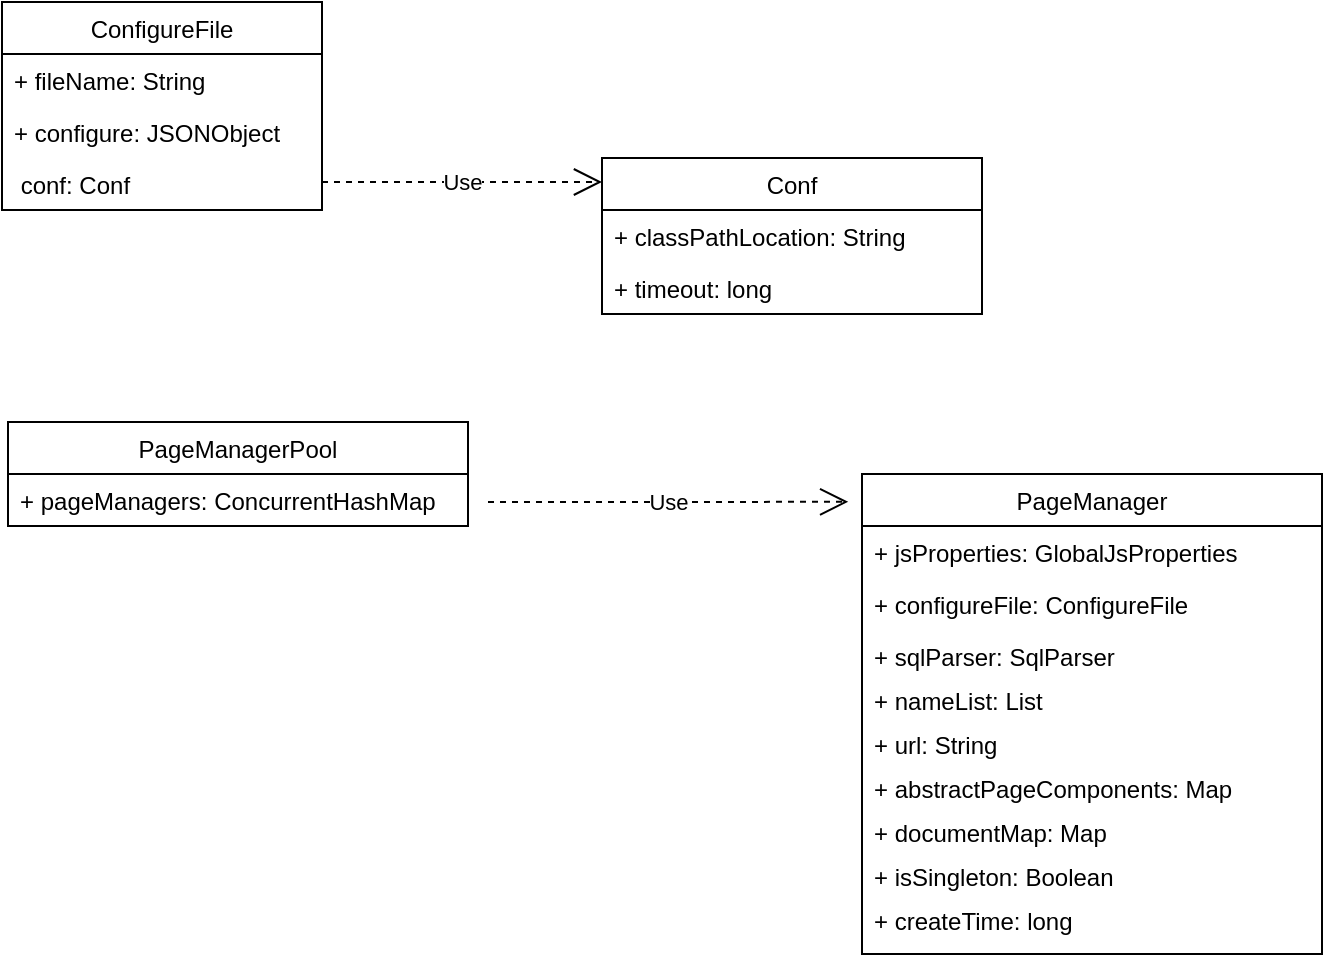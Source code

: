 <mxfile version="14.5.1" type="github">
  <diagram id="4x05Q2ZdjeqCRQ06WLCp" name="第 1 页">
    <mxGraphModel dx="1662" dy="2362" grid="1" gridSize="10" guides="1" tooltips="1" connect="1" arrows="1" fold="1" page="1" pageScale="1" pageWidth="1200" pageHeight="1600" math="0" shadow="0">
      <root>
        <mxCell id="0" />
        <mxCell id="1" parent="0" />
        <mxCell id="RHrRMHpAwSxLzkuYYqGA-1" value="ConfigureFile" style="swimlane;fontStyle=0;childLayout=stackLayout;horizontal=1;startSize=26;fillColor=none;horizontalStack=0;resizeParent=1;resizeParentMax=0;resizeLast=0;collapsible=1;marginBottom=0;" vertex="1" parent="1">
          <mxGeometry x="990" y="-1160" width="160" height="104" as="geometry" />
        </mxCell>
        <mxCell id="RHrRMHpAwSxLzkuYYqGA-2" value="+ fileName: String" style="text;strokeColor=none;fillColor=none;align=left;verticalAlign=top;spacingLeft=4;spacingRight=4;overflow=hidden;rotatable=0;points=[[0,0.5],[1,0.5]];portConstraint=eastwest;" vertex="1" parent="RHrRMHpAwSxLzkuYYqGA-1">
          <mxGeometry y="26" width="160" height="26" as="geometry" />
        </mxCell>
        <mxCell id="RHrRMHpAwSxLzkuYYqGA-3" value="+ configure: JSONObject" style="text;strokeColor=none;fillColor=none;align=left;verticalAlign=top;spacingLeft=4;spacingRight=4;overflow=hidden;rotatable=0;points=[[0,0.5],[1,0.5]];portConstraint=eastwest;" vertex="1" parent="RHrRMHpAwSxLzkuYYqGA-1">
          <mxGeometry y="52" width="160" height="26" as="geometry" />
        </mxCell>
        <mxCell id="RHrRMHpAwSxLzkuYYqGA-4" value=" conf: Conf" style="text;strokeColor=none;fillColor=none;align=left;verticalAlign=top;spacingLeft=4;spacingRight=4;overflow=hidden;rotatable=0;points=[[0,0.5],[1,0.5]];portConstraint=eastwest;" vertex="1" parent="RHrRMHpAwSxLzkuYYqGA-1">
          <mxGeometry y="78" width="160" height="26" as="geometry" />
        </mxCell>
        <mxCell id="RHrRMHpAwSxLzkuYYqGA-5" value="Conf" style="swimlane;fontStyle=0;childLayout=stackLayout;horizontal=1;startSize=26;fillColor=none;horizontalStack=0;resizeParent=1;resizeParentMax=0;resizeLast=0;collapsible=1;marginBottom=0;" vertex="1" parent="1">
          <mxGeometry x="1290" y="-1082" width="190" height="78" as="geometry" />
        </mxCell>
        <mxCell id="RHrRMHpAwSxLzkuYYqGA-6" value="+ classPathLocation: String" style="text;strokeColor=none;fillColor=none;align=left;verticalAlign=top;spacingLeft=4;spacingRight=4;overflow=hidden;rotatable=0;points=[[0,0.5],[1,0.5]];portConstraint=eastwest;" vertex="1" parent="RHrRMHpAwSxLzkuYYqGA-5">
          <mxGeometry y="26" width="190" height="26" as="geometry" />
        </mxCell>
        <mxCell id="RHrRMHpAwSxLzkuYYqGA-7" value="+ timeout: long" style="text;strokeColor=none;fillColor=none;align=left;verticalAlign=top;spacingLeft=4;spacingRight=4;overflow=hidden;rotatable=0;points=[[0,0.5],[1,0.5]];portConstraint=eastwest;" vertex="1" parent="RHrRMHpAwSxLzkuYYqGA-5">
          <mxGeometry y="52" width="190" height="26" as="geometry" />
        </mxCell>
        <mxCell id="RHrRMHpAwSxLzkuYYqGA-8" value="Use" style="endArrow=open;endSize=12;dashed=1;html=1;" edge="1" parent="1">
          <mxGeometry width="160" relative="1" as="geometry">
            <mxPoint x="1150" y="-1070" as="sourcePoint" />
            <mxPoint x="1290" y="-1070" as="targetPoint" />
          </mxGeometry>
        </mxCell>
        <mxCell id="RHrRMHpAwSxLzkuYYqGA-9" value="PageManagerPool" style="swimlane;fontStyle=0;childLayout=stackLayout;horizontal=1;startSize=26;fillColor=none;horizontalStack=0;resizeParent=1;resizeParentMax=0;resizeLast=0;collapsible=1;marginBottom=0;" vertex="1" parent="1">
          <mxGeometry x="993" y="-950" width="230" height="52" as="geometry" />
        </mxCell>
        <mxCell id="RHrRMHpAwSxLzkuYYqGA-10" value="+ pageManagers: ConcurrentHashMap" style="text;strokeColor=none;fillColor=none;align=left;verticalAlign=top;spacingLeft=4;spacingRight=4;overflow=hidden;rotatable=0;points=[[0,0.5],[1,0.5]];portConstraint=eastwest;" vertex="1" parent="RHrRMHpAwSxLzkuYYqGA-9">
          <mxGeometry y="26" width="230" height="26" as="geometry" />
        </mxCell>
        <mxCell id="RHrRMHpAwSxLzkuYYqGA-11" value="PageManager" style="swimlane;fontStyle=0;childLayout=stackLayout;horizontal=1;startSize=26;fillColor=none;horizontalStack=0;resizeParent=1;resizeParentMax=0;resizeLast=0;collapsible=1;marginBottom=0;" vertex="1" parent="1">
          <mxGeometry x="1420" y="-924" width="230" height="240" as="geometry" />
        </mxCell>
        <mxCell id="RHrRMHpAwSxLzkuYYqGA-12" value="+ jsProperties: GlobalJsProperties" style="text;strokeColor=none;fillColor=none;align=left;verticalAlign=top;spacingLeft=4;spacingRight=4;overflow=hidden;rotatable=0;points=[[0,0.5],[1,0.5]];portConstraint=eastwest;" vertex="1" parent="RHrRMHpAwSxLzkuYYqGA-11">
          <mxGeometry y="26" width="230" height="26" as="geometry" />
        </mxCell>
        <mxCell id="RHrRMHpAwSxLzkuYYqGA-13" value="+ configureFile: ConfigureFile" style="text;strokeColor=none;fillColor=none;align=left;verticalAlign=top;spacingLeft=4;spacingRight=4;overflow=hidden;rotatable=0;points=[[0,0.5],[1,0.5]];portConstraint=eastwest;" vertex="1" parent="RHrRMHpAwSxLzkuYYqGA-11">
          <mxGeometry y="52" width="230" height="26" as="geometry" />
        </mxCell>
        <mxCell id="RHrRMHpAwSxLzkuYYqGA-14" value="+ sqlParser: SqlParser" style="text;strokeColor=none;fillColor=none;align=left;verticalAlign=top;spacingLeft=4;spacingRight=4;overflow=hidden;rotatable=0;points=[[0,0.5],[1,0.5]];portConstraint=eastwest;" vertex="1" parent="RHrRMHpAwSxLzkuYYqGA-11">
          <mxGeometry y="78" width="230" height="22" as="geometry" />
        </mxCell>
        <mxCell id="RHrRMHpAwSxLzkuYYqGA-15" value="+ nameList: List" style="text;strokeColor=none;fillColor=none;align=left;verticalAlign=top;spacingLeft=4;spacingRight=4;overflow=hidden;rotatable=0;points=[[0,0.5],[1,0.5]];portConstraint=eastwest;" vertex="1" parent="RHrRMHpAwSxLzkuYYqGA-11">
          <mxGeometry y="100" width="230" height="22" as="geometry" />
        </mxCell>
        <mxCell id="RHrRMHpAwSxLzkuYYqGA-16" value="+ url: String" style="text;strokeColor=none;fillColor=none;align=left;verticalAlign=top;spacingLeft=4;spacingRight=4;overflow=hidden;rotatable=0;points=[[0,0.5],[1,0.5]];portConstraint=eastwest;" vertex="1" parent="RHrRMHpAwSxLzkuYYqGA-11">
          <mxGeometry y="122" width="230" height="22" as="geometry" />
        </mxCell>
        <mxCell id="RHrRMHpAwSxLzkuYYqGA-17" value="+ abstractPageComponents: Map" style="text;strokeColor=none;fillColor=none;align=left;verticalAlign=top;spacingLeft=4;spacingRight=4;overflow=hidden;rotatable=0;points=[[0,0.5],[1,0.5]];portConstraint=eastwest;" vertex="1" parent="RHrRMHpAwSxLzkuYYqGA-11">
          <mxGeometry y="144" width="230" height="22" as="geometry" />
        </mxCell>
        <mxCell id="RHrRMHpAwSxLzkuYYqGA-18" value="+ documentMap: Map" style="text;strokeColor=none;fillColor=none;align=left;verticalAlign=top;spacingLeft=4;spacingRight=4;overflow=hidden;rotatable=0;points=[[0,0.5],[1,0.5]];portConstraint=eastwest;" vertex="1" parent="RHrRMHpAwSxLzkuYYqGA-11">
          <mxGeometry y="166" width="230" height="22" as="geometry" />
        </mxCell>
        <mxCell id="RHrRMHpAwSxLzkuYYqGA-19" value="+ isSingleton: Boolean" style="text;strokeColor=none;fillColor=none;align=left;verticalAlign=top;spacingLeft=4;spacingRight=4;overflow=hidden;rotatable=0;points=[[0,0.5],[1,0.5]];portConstraint=eastwest;" vertex="1" parent="RHrRMHpAwSxLzkuYYqGA-11">
          <mxGeometry y="188" width="230" height="22" as="geometry" />
        </mxCell>
        <mxCell id="RHrRMHpAwSxLzkuYYqGA-20" value="+ createTime: long" style="text;strokeColor=none;fillColor=none;align=left;verticalAlign=top;spacingLeft=4;spacingRight=4;overflow=hidden;rotatable=0;points=[[0,0.5],[1,0.5]];portConstraint=eastwest;" vertex="1" parent="RHrRMHpAwSxLzkuYYqGA-11">
          <mxGeometry y="210" width="230" height="30" as="geometry" />
        </mxCell>
        <mxCell id="RHrRMHpAwSxLzkuYYqGA-21" value="Use" style="endArrow=open;endSize=12;dashed=1;html=1;entryX=-0.03;entryY=0.058;entryDx=0;entryDy=0;entryPerimeter=0;" edge="1" parent="1" target="RHrRMHpAwSxLzkuYYqGA-11">
          <mxGeometry width="160" relative="1" as="geometry">
            <mxPoint x="1233" y="-910" as="sourcePoint" />
            <mxPoint x="1393" y="-910" as="targetPoint" />
          </mxGeometry>
        </mxCell>
      </root>
    </mxGraphModel>
  </diagram>
</mxfile>

